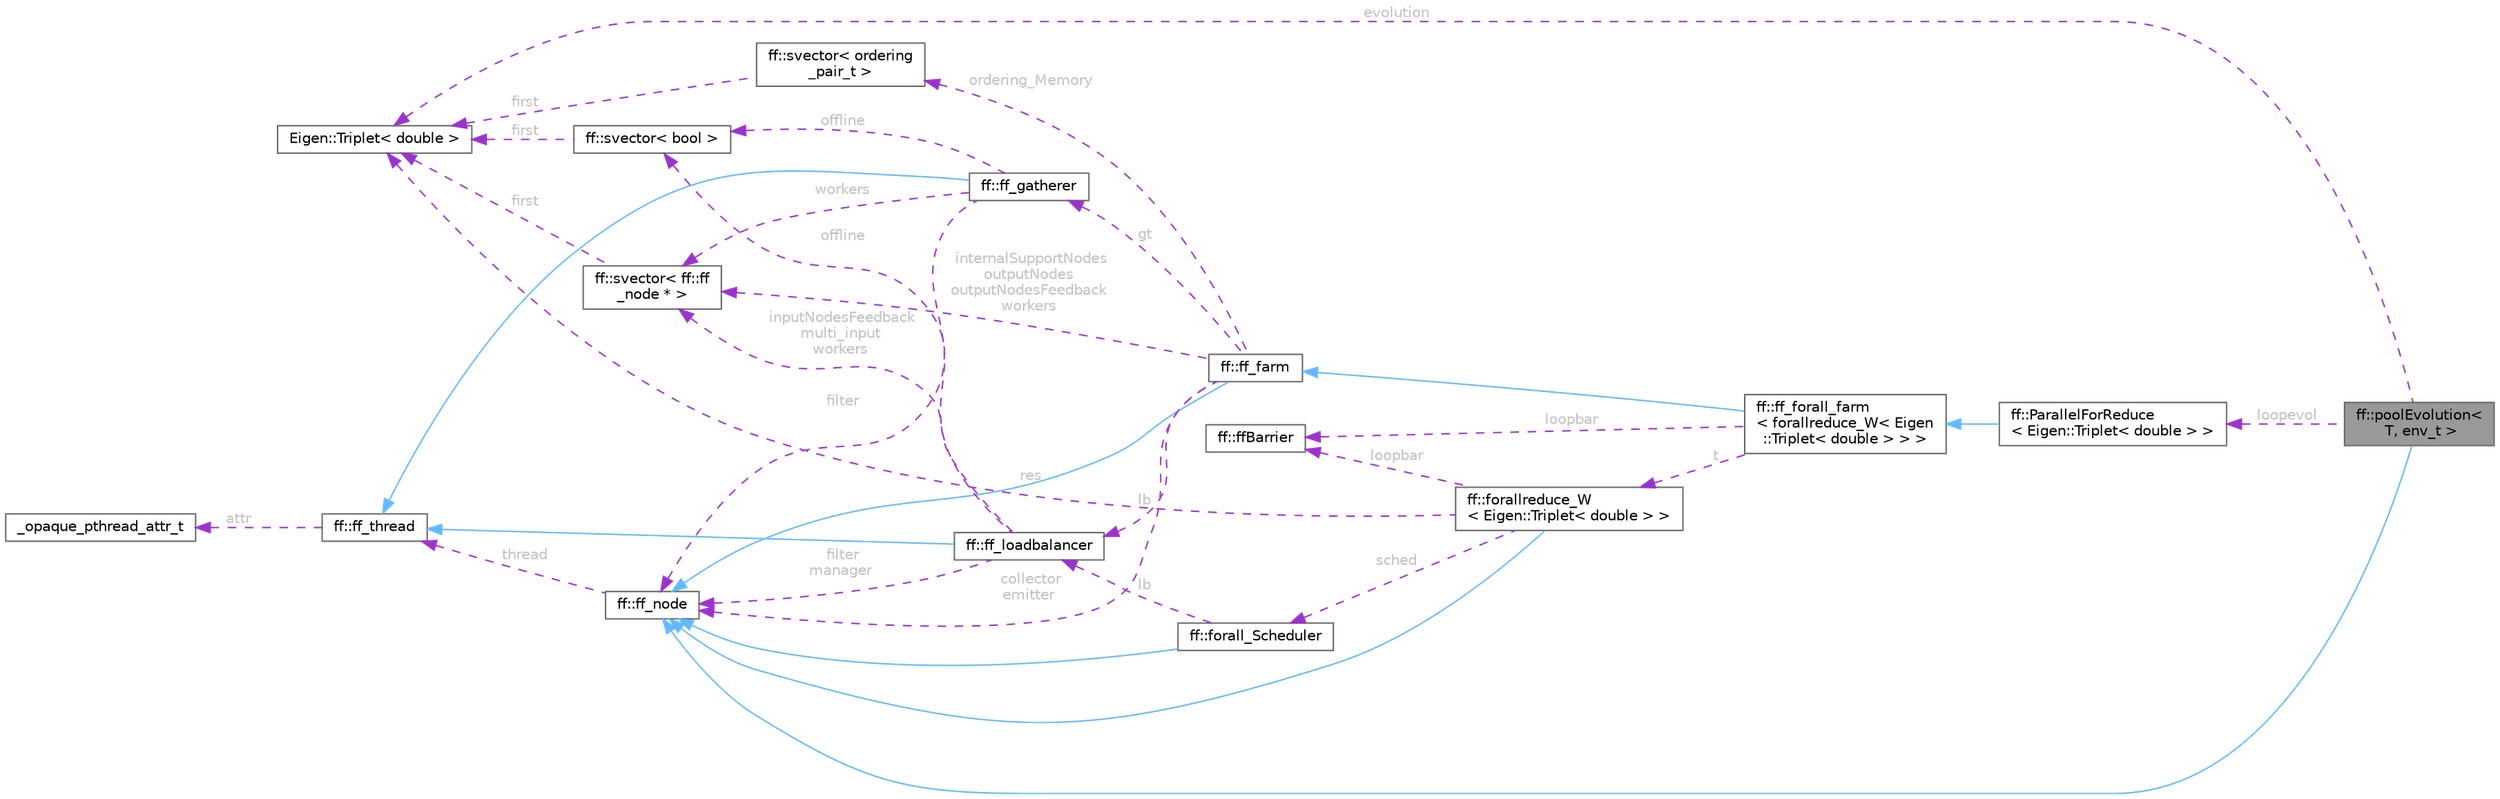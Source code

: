digraph "ff::poolEvolution&lt; T, env_t &gt;"
{
 // LATEX_PDF_SIZE
  bgcolor="transparent";
  edge [fontname=Helvetica,fontsize=10,labelfontname=Helvetica,labelfontsize=10];
  node [fontname=Helvetica,fontsize=10,shape=box,height=0.2,width=0.4];
  rankdir="LR";
  Node1 [id="Node000001",label="ff::poolEvolution\<\l T, env_t \>",height=0.2,width=0.4,color="gray40", fillcolor="grey60", style="filled", fontcolor="black",tooltip="The pool evolution parallel pattern."];
  Node2 -> Node1 [id="edge1_Node000001_Node000002",dir="back",color="steelblue1",style="solid",tooltip=" "];
  Node2 [id="Node000002",label="ff::ff_node",height=0.2,width=0.4,color="gray40", fillcolor="white", style="filled",URL="$classff_1_1ff__node.html",tooltip="The FastFlow abstract contanier for a parallel activity (actor)."];
  Node3 -> Node2 [id="edge2_Node000002_Node000003",dir="back",color="darkorchid3",style="dashed",tooltip=" ",label=" thread",fontcolor="grey" ];
  Node3 [id="Node000003",label="ff::ff_thread",height=0.2,width=0.4,color="gray40", fillcolor="white", style="filled",URL="$classff_1_1ff__thread.html",tooltip="thread container for (leaves) ff_node"];
  Node4 -> Node3 [id="edge3_Node000003_Node000004",dir="back",color="darkorchid3",style="dashed",tooltip=" ",label=" attr",fontcolor="grey" ];
  Node4 [id="Node000004",label="_opaque_pthread_attr_t",height=0.2,width=0.4,color="gray40", fillcolor="white", style="filled",URL="$struct__opaque__pthread__attr__t.html",tooltip=" "];
  Node5 -> Node1 [id="edge4_Node000001_Node000005",dir="back",color="darkorchid3",style="dashed",tooltip=" ",label=" evolution",fontcolor="grey" ];
  Node5 [id="Node000005",label="Eigen::Triplet\< double \>",height=0.2,width=0.4,color="gray40", fillcolor="white", style="filled",URL="$class_eigen_1_1_triplet.html",tooltip=" "];
  Node6 -> Node1 [id="edge5_Node000001_Node000006",dir="back",color="darkorchid3",style="dashed",tooltip=" ",label=" loopevol",fontcolor="grey" ];
  Node6 [id="Node000006",label="ff::ParallelForReduce\l\< Eigen::Triplet\< double \> \>",height=0.2,width=0.4,color="gray40", fillcolor="white", style="filled",URL="$classff_1_1_parallel_for_reduce.html",tooltip=" "];
  Node7 -> Node6 [id="edge6_Node000006_Node000007",dir="back",color="steelblue1",style="solid",tooltip=" "];
  Node7 [id="Node000007",label="ff::ff_forall_farm\l\< forallreduce_W\< Eigen\l::Triplet\< double \> \> \>",height=0.2,width=0.4,color="gray40", fillcolor="white", style="filled",URL="$classff_1_1ff__forall__farm.html",tooltip=" "];
  Node8 -> Node7 [id="edge7_Node000007_Node000008",dir="back",color="steelblue1",style="solid",tooltip=" "];
  Node8 [id="Node000008",label="ff::ff_farm",height=0.2,width=0.4,color="gray40", fillcolor="white", style="filled",URL="$classff_1_1ff__farm.html",tooltip="The Farm skeleton, with Emitter (lb_t) and Collector (gt_t)."];
  Node2 -> Node8 [id="edge8_Node000008_Node000002",dir="back",color="steelblue1",style="solid",tooltip=" "];
  Node2 -> Node8 [id="edge9_Node000008_Node000002",dir="back",color="darkorchid3",style="dashed",tooltip=" ",label=" collector\nemitter",fontcolor="grey" ];
  Node9 -> Node8 [id="edge10_Node000008_Node000009",dir="back",color="darkorchid3",style="dashed",tooltip=" ",label=" lb",fontcolor="grey" ];
  Node9 [id="Node000009",label="ff::ff_loadbalancer",height=0.2,width=0.4,color="gray40", fillcolor="white", style="filled",URL="$classff_1_1ff__loadbalancer.html",tooltip="A class representing the Emitter node in a typical Farm skeleton."];
  Node3 -> Node9 [id="edge11_Node000009_Node000003",dir="back",color="steelblue1",style="solid",tooltip=" "];
  Node2 -> Node9 [id="edge12_Node000009_Node000002",dir="back",color="darkorchid3",style="dashed",tooltip=" ",label=" filter\nmanager",fontcolor="grey" ];
  Node10 -> Node9 [id="edge13_Node000009_Node000010",dir="back",color="darkorchid3",style="dashed",tooltip=" ",label=" inputNodesFeedback\nmulti_input\nworkers",fontcolor="grey" ];
  Node10 [id="Node000010",label="ff::svector\< ff::ff\l_node * \>",height=0.2,width=0.4,color="gray40", fillcolor="white", style="filled",URL="$classff_1_1svector.html",tooltip=" "];
  Node5 -> Node10 [id="edge14_Node000010_Node000005",dir="back",color="darkorchid3",style="dashed",tooltip=" ",label=" first",fontcolor="grey" ];
  Node11 -> Node9 [id="edge15_Node000009_Node000011",dir="back",color="darkorchid3",style="dashed",tooltip=" ",label=" offline",fontcolor="grey" ];
  Node11 [id="Node000011",label="ff::svector\< bool \>",height=0.2,width=0.4,color="gray40", fillcolor="white", style="filled",URL="$classff_1_1svector.html",tooltip=" "];
  Node5 -> Node11 [id="edge16_Node000011_Node000005",dir="back",color="darkorchid3",style="dashed",tooltip=" ",label=" first",fontcolor="grey" ];
  Node12 -> Node8 [id="edge17_Node000008_Node000012",dir="back",color="darkorchid3",style="dashed",tooltip=" ",label=" gt",fontcolor="grey" ];
  Node12 [id="Node000012",label="ff::ff_gatherer",height=0.2,width=0.4,color="gray40", fillcolor="white", style="filled",URL="$classff_1_1ff__gatherer.html",tooltip="A class representing the Collector node in a Farm skeleton."];
  Node3 -> Node12 [id="edge18_Node000012_Node000003",dir="back",color="steelblue1",style="solid",tooltip=" "];
  Node2 -> Node12 [id="edge19_Node000012_Node000002",dir="back",color="darkorchid3",style="dashed",tooltip=" ",label=" filter",fontcolor="grey" ];
  Node10 -> Node12 [id="edge20_Node000012_Node000010",dir="back",color="darkorchid3",style="dashed",tooltip=" ",label=" workers",fontcolor="grey" ];
  Node11 -> Node12 [id="edge21_Node000012_Node000011",dir="back",color="darkorchid3",style="dashed",tooltip=" ",label=" offline",fontcolor="grey" ];
  Node10 -> Node8 [id="edge22_Node000008_Node000010",dir="back",color="darkorchid3",style="dashed",tooltip=" ",label=" internalSupportNodes\noutputNodes\noutputNodesFeedback\nworkers",fontcolor="grey" ];
  Node13 -> Node8 [id="edge23_Node000008_Node000013",dir="back",color="darkorchid3",style="dashed",tooltip=" ",label=" ordering_Memory",fontcolor="grey" ];
  Node13 [id="Node000013",label="ff::svector\< ordering\l_pair_t \>",height=0.2,width=0.4,color="gray40", fillcolor="white", style="filled",URL="$classff_1_1svector.html",tooltip=" "];
  Node5 -> Node13 [id="edge24_Node000013_Node000005",dir="back",color="darkorchid3",style="dashed",tooltip=" ",label=" first",fontcolor="grey" ];
  Node14 -> Node7 [id="edge25_Node000007_Node000014",dir="back",color="darkorchid3",style="dashed",tooltip=" ",label=" t",fontcolor="grey" ];
  Node14 [id="Node000014",label="ff::forallreduce_W\l\< Eigen::Triplet\< double \> \>",height=0.2,width=0.4,color="gray40", fillcolor="white", style="filled",URL="$classff_1_1forallreduce___w.html",tooltip=" "];
  Node2 -> Node14 [id="edge26_Node000014_Node000002",dir="back",color="steelblue1",style="solid",tooltip=" "];
  Node15 -> Node14 [id="edge27_Node000014_Node000015",dir="back",color="darkorchid3",style="dashed",tooltip=" ",label=" sched",fontcolor="grey" ];
  Node15 [id="Node000015",label="ff::forall_Scheduler",height=0.2,width=0.4,color="gray40", fillcolor="white", style="filled",URL="$classff_1_1forall___scheduler.html",tooltip=" "];
  Node2 -> Node15 [id="edge28_Node000015_Node000002",dir="back",color="steelblue1",style="solid",tooltip=" "];
  Node9 -> Node15 [id="edge29_Node000015_Node000009",dir="back",color="darkorchid3",style="dashed",tooltip=" ",label=" lb",fontcolor="grey" ];
  Node16 -> Node14 [id="edge30_Node000014_Node000016",dir="back",color="darkorchid3",style="dashed",tooltip=" ",label=" loopbar",fontcolor="grey" ];
  Node16 [id="Node000016",label="ff::ffBarrier",height=0.2,width=0.4,color="gray40", fillcolor="white", style="filled",URL="$structff_1_1ff_barrier.html",tooltip="Just a barrier interface"];
  Node5 -> Node14 [id="edge31_Node000014_Node000005",dir="back",color="darkorchid3",style="dashed",tooltip=" ",label=" res",fontcolor="grey" ];
  Node16 -> Node7 [id="edge32_Node000007_Node000016",dir="back",color="darkorchid3",style="dashed",tooltip=" ",label=" loopbar",fontcolor="grey" ];
}
